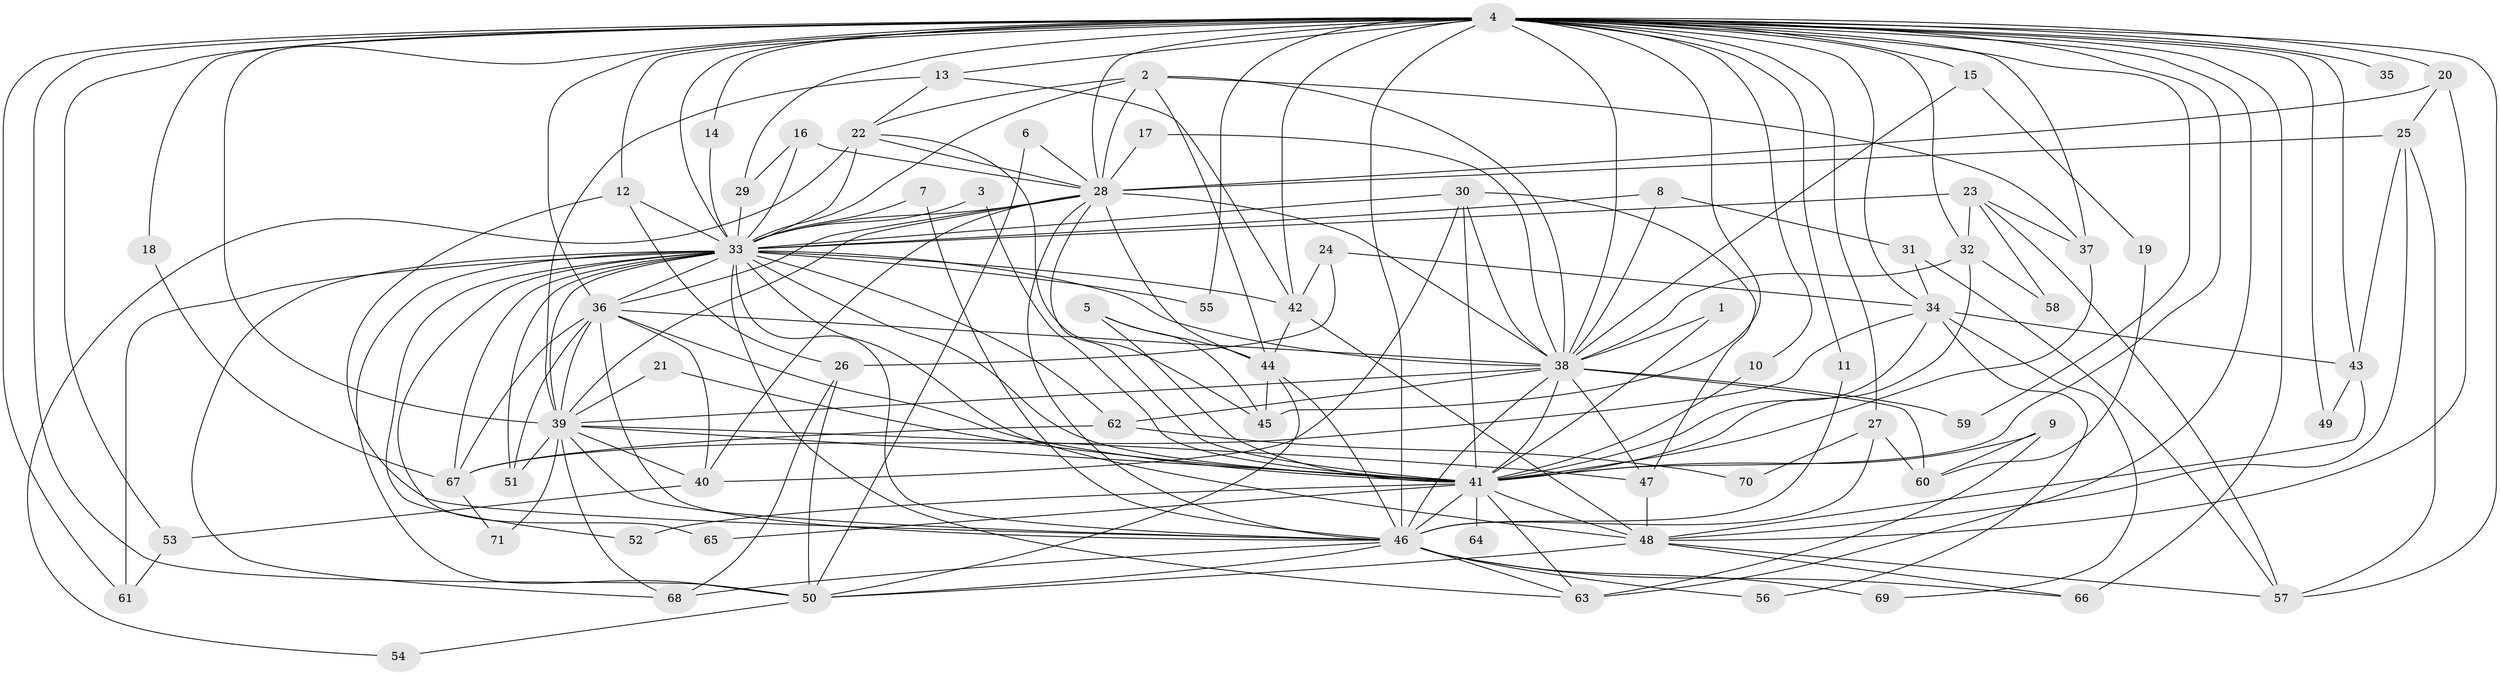 // original degree distribution, {31: 0.0070921985815602835, 30: 0.0070921985815602835, 21: 0.014184397163120567, 20: 0.014184397163120567, 27: 0.0070921985815602835, 23: 0.0070921985815602835, 25: 0.0070921985815602835, 12: 0.0070921985815602835, 2: 0.48226950354609927, 5: 0.05673758865248227, 3: 0.24113475177304963, 7: 0.0070921985815602835, 11: 0.0070921985815602835, 6: 0.0425531914893617, 4: 0.09219858156028368}
// Generated by graph-tools (version 1.1) at 2025/25/03/09/25 03:25:37]
// undirected, 71 vertices, 192 edges
graph export_dot {
graph [start="1"]
  node [color=gray90,style=filled];
  1;
  2;
  3;
  4;
  5;
  6;
  7;
  8;
  9;
  10;
  11;
  12;
  13;
  14;
  15;
  16;
  17;
  18;
  19;
  20;
  21;
  22;
  23;
  24;
  25;
  26;
  27;
  28;
  29;
  30;
  31;
  32;
  33;
  34;
  35;
  36;
  37;
  38;
  39;
  40;
  41;
  42;
  43;
  44;
  45;
  46;
  47;
  48;
  49;
  50;
  51;
  52;
  53;
  54;
  55;
  56;
  57;
  58;
  59;
  60;
  61;
  62;
  63;
  64;
  65;
  66;
  67;
  68;
  69;
  70;
  71;
  1 -- 38 [weight=1.0];
  1 -- 41 [weight=1.0];
  2 -- 22 [weight=1.0];
  2 -- 28 [weight=1.0];
  2 -- 33 [weight=1.0];
  2 -- 37 [weight=1.0];
  2 -- 38 [weight=1.0];
  2 -- 44 [weight=1.0];
  3 -- 33 [weight=1.0];
  3 -- 41 [weight=1.0];
  4 -- 10 [weight=1.0];
  4 -- 11 [weight=1.0];
  4 -- 12 [weight=1.0];
  4 -- 13 [weight=1.0];
  4 -- 14 [weight=1.0];
  4 -- 15 [weight=2.0];
  4 -- 18 [weight=1.0];
  4 -- 20 [weight=1.0];
  4 -- 27 [weight=2.0];
  4 -- 28 [weight=3.0];
  4 -- 29 [weight=1.0];
  4 -- 32 [weight=1.0];
  4 -- 33 [weight=5.0];
  4 -- 34 [weight=1.0];
  4 -- 35 [weight=2.0];
  4 -- 36 [weight=2.0];
  4 -- 37 [weight=2.0];
  4 -- 38 [weight=3.0];
  4 -- 39 [weight=5.0];
  4 -- 41 [weight=3.0];
  4 -- 42 [weight=1.0];
  4 -- 43 [weight=2.0];
  4 -- 45 [weight=1.0];
  4 -- 46 [weight=3.0];
  4 -- 49 [weight=1.0];
  4 -- 50 [weight=1.0];
  4 -- 53 [weight=1.0];
  4 -- 55 [weight=2.0];
  4 -- 57 [weight=1.0];
  4 -- 59 [weight=1.0];
  4 -- 61 [weight=1.0];
  4 -- 63 [weight=2.0];
  4 -- 66 [weight=2.0];
  5 -- 41 [weight=1.0];
  5 -- 44 [weight=1.0];
  5 -- 45 [weight=1.0];
  6 -- 28 [weight=1.0];
  6 -- 50 [weight=1.0];
  7 -- 33 [weight=1.0];
  7 -- 46 [weight=1.0];
  8 -- 31 [weight=1.0];
  8 -- 33 [weight=1.0];
  8 -- 38 [weight=1.0];
  9 -- 41 [weight=1.0];
  9 -- 60 [weight=1.0];
  9 -- 63 [weight=1.0];
  10 -- 41 [weight=1.0];
  11 -- 46 [weight=1.0];
  12 -- 26 [weight=1.0];
  12 -- 33 [weight=1.0];
  12 -- 46 [weight=1.0];
  13 -- 22 [weight=1.0];
  13 -- 39 [weight=1.0];
  13 -- 42 [weight=1.0];
  14 -- 33 [weight=1.0];
  15 -- 19 [weight=1.0];
  15 -- 38 [weight=1.0];
  16 -- 28 [weight=1.0];
  16 -- 29 [weight=1.0];
  16 -- 33 [weight=1.0];
  17 -- 28 [weight=1.0];
  17 -- 38 [weight=1.0];
  18 -- 67 [weight=1.0];
  19 -- 60 [weight=1.0];
  20 -- 25 [weight=1.0];
  20 -- 28 [weight=1.0];
  20 -- 48 [weight=1.0];
  21 -- 39 [weight=1.0];
  21 -- 41 [weight=1.0];
  22 -- 28 [weight=1.0];
  22 -- 33 [weight=1.0];
  22 -- 45 [weight=1.0];
  22 -- 54 [weight=1.0];
  23 -- 32 [weight=1.0];
  23 -- 33 [weight=1.0];
  23 -- 37 [weight=1.0];
  23 -- 57 [weight=1.0];
  23 -- 58 [weight=1.0];
  24 -- 26 [weight=1.0];
  24 -- 34 [weight=1.0];
  24 -- 42 [weight=1.0];
  25 -- 28 [weight=1.0];
  25 -- 43 [weight=1.0];
  25 -- 48 [weight=1.0];
  25 -- 57 [weight=1.0];
  26 -- 50 [weight=1.0];
  26 -- 68 [weight=1.0];
  27 -- 46 [weight=2.0];
  27 -- 60 [weight=1.0];
  27 -- 70 [weight=1.0];
  28 -- 33 [weight=2.0];
  28 -- 36 [weight=2.0];
  28 -- 38 [weight=1.0];
  28 -- 39 [weight=1.0];
  28 -- 40 [weight=1.0];
  28 -- 41 [weight=1.0];
  28 -- 44 [weight=1.0];
  28 -- 46 [weight=1.0];
  29 -- 33 [weight=1.0];
  30 -- 33 [weight=1.0];
  30 -- 38 [weight=1.0];
  30 -- 40 [weight=1.0];
  30 -- 41 [weight=1.0];
  30 -- 47 [weight=1.0];
  31 -- 34 [weight=1.0];
  31 -- 57 [weight=1.0];
  32 -- 38 [weight=1.0];
  32 -- 41 [weight=1.0];
  32 -- 58 [weight=1.0];
  33 -- 36 [weight=2.0];
  33 -- 38 [weight=3.0];
  33 -- 39 [weight=2.0];
  33 -- 41 [weight=2.0];
  33 -- 42 [weight=1.0];
  33 -- 46 [weight=3.0];
  33 -- 48 [weight=1.0];
  33 -- 50 [weight=1.0];
  33 -- 51 [weight=1.0];
  33 -- 52 [weight=1.0];
  33 -- 55 [weight=1.0];
  33 -- 61 [weight=2.0];
  33 -- 62 [weight=2.0];
  33 -- 63 [weight=1.0];
  33 -- 65 [weight=1.0];
  33 -- 67 [weight=1.0];
  33 -- 68 [weight=1.0];
  34 -- 41 [weight=1.0];
  34 -- 43 [weight=1.0];
  34 -- 56 [weight=1.0];
  34 -- 67 [weight=1.0];
  34 -- 69 [weight=1.0];
  36 -- 38 [weight=2.0];
  36 -- 39 [weight=1.0];
  36 -- 40 [weight=1.0];
  36 -- 41 [weight=1.0];
  36 -- 46 [weight=1.0];
  36 -- 51 [weight=1.0];
  36 -- 67 [weight=1.0];
  37 -- 41 [weight=1.0];
  38 -- 39 [weight=1.0];
  38 -- 41 [weight=1.0];
  38 -- 46 [weight=1.0];
  38 -- 47 [weight=1.0];
  38 -- 59 [weight=1.0];
  38 -- 60 [weight=1.0];
  38 -- 62 [weight=1.0];
  39 -- 40 [weight=1.0];
  39 -- 41 [weight=1.0];
  39 -- 46 [weight=1.0];
  39 -- 47 [weight=1.0];
  39 -- 51 [weight=2.0];
  39 -- 68 [weight=1.0];
  39 -- 71 [weight=1.0];
  40 -- 53 [weight=1.0];
  41 -- 46 [weight=1.0];
  41 -- 48 [weight=1.0];
  41 -- 52 [weight=1.0];
  41 -- 63 [weight=1.0];
  41 -- 64 [weight=1.0];
  41 -- 65 [weight=1.0];
  42 -- 44 [weight=1.0];
  42 -- 48 [weight=2.0];
  43 -- 48 [weight=1.0];
  43 -- 49 [weight=1.0];
  44 -- 45 [weight=1.0];
  44 -- 46 [weight=1.0];
  44 -- 50 [weight=1.0];
  46 -- 50 [weight=1.0];
  46 -- 56 [weight=1.0];
  46 -- 63 [weight=1.0];
  46 -- 66 [weight=1.0];
  46 -- 68 [weight=1.0];
  46 -- 69 [weight=1.0];
  47 -- 48 [weight=1.0];
  48 -- 50 [weight=1.0];
  48 -- 57 [weight=1.0];
  48 -- 66 [weight=1.0];
  50 -- 54 [weight=1.0];
  53 -- 61 [weight=1.0];
  62 -- 67 [weight=1.0];
  62 -- 70 [weight=1.0];
  67 -- 71 [weight=1.0];
}
